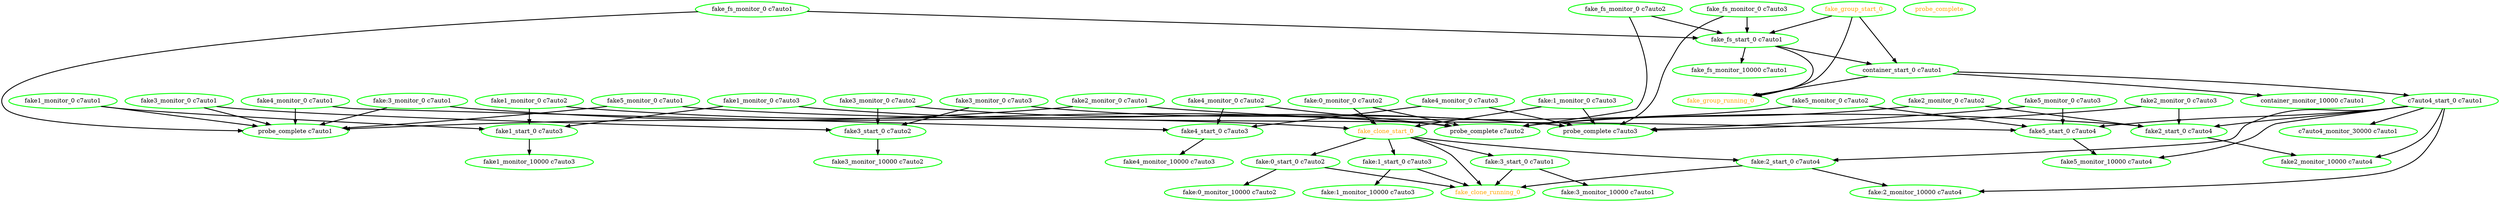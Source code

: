  digraph "g" {
"c7auto4_monitor_30000 c7auto1" [ style=bold color="green" fontcolor="black"]
"c7auto4_start_0 c7auto1" -> "c7auto4_monitor_30000 c7auto1" [ style = bold]
"c7auto4_start_0 c7auto1" -> "fake2_monitor_10000 c7auto4" [ style = bold]
"c7auto4_start_0 c7auto1" -> "fake2_start_0 c7auto4" [ style = bold]
"c7auto4_start_0 c7auto1" -> "fake5_monitor_10000 c7auto4" [ style = bold]
"c7auto4_start_0 c7auto1" -> "fake5_start_0 c7auto4" [ style = bold]
"c7auto4_start_0 c7auto1" -> "fake:2_monitor_10000 c7auto4" [ style = bold]
"c7auto4_start_0 c7auto1" -> "fake:2_start_0 c7auto4" [ style = bold]
"c7auto4_start_0 c7auto1" [ style=bold color="green" fontcolor="black"]
"container_monitor_10000 c7auto1" [ style=bold color="green" fontcolor="black"]
"container_start_0 c7auto1" -> "c7auto4_start_0 c7auto1" [ style = bold]
"container_start_0 c7auto1" -> "container_monitor_10000 c7auto1" [ style = bold]
"container_start_0 c7auto1" -> "fake_group_running_0" [ style = bold]
"container_start_0 c7auto1" [ style=bold color="green" fontcolor="black"]
"fake1_monitor_0 c7auto1" -> "fake1_start_0 c7auto3" [ style = bold]
"fake1_monitor_0 c7auto1" -> "probe_complete c7auto1" [ style = bold]
"fake1_monitor_0 c7auto1" [ style=bold color="green" fontcolor="black"]
"fake1_monitor_0 c7auto2" -> "fake1_start_0 c7auto3" [ style = bold]
"fake1_monitor_0 c7auto2" -> "probe_complete c7auto2" [ style = bold]
"fake1_monitor_0 c7auto2" [ style=bold color="green" fontcolor="black"]
"fake1_monitor_0 c7auto3" -> "fake1_start_0 c7auto3" [ style = bold]
"fake1_monitor_0 c7auto3" -> "probe_complete c7auto3" [ style = bold]
"fake1_monitor_0 c7auto3" [ style=bold color="green" fontcolor="black"]
"fake1_monitor_10000 c7auto3" [ style=bold color="green" fontcolor="black"]
"fake1_start_0 c7auto3" -> "fake1_monitor_10000 c7auto3" [ style = bold]
"fake1_start_0 c7auto3" [ style=bold color="green" fontcolor="black"]
"fake2_monitor_0 c7auto1" -> "fake2_start_0 c7auto4" [ style = bold]
"fake2_monitor_0 c7auto1" -> "probe_complete c7auto1" [ style = bold]
"fake2_monitor_0 c7auto1" [ style=bold color="green" fontcolor="black"]
"fake2_monitor_0 c7auto2" -> "fake2_start_0 c7auto4" [ style = bold]
"fake2_monitor_0 c7auto2" -> "probe_complete c7auto2" [ style = bold]
"fake2_monitor_0 c7auto2" [ style=bold color="green" fontcolor="black"]
"fake2_monitor_0 c7auto3" -> "fake2_start_0 c7auto4" [ style = bold]
"fake2_monitor_0 c7auto3" -> "probe_complete c7auto3" [ style = bold]
"fake2_monitor_0 c7auto3" [ style=bold color="green" fontcolor="black"]
"fake2_monitor_10000 c7auto4" [ style=bold color="green" fontcolor="black"]
"fake2_start_0 c7auto4" -> "fake2_monitor_10000 c7auto4" [ style = bold]
"fake2_start_0 c7auto4" [ style=bold color="green" fontcolor="black"]
"fake3_monitor_0 c7auto1" -> "fake3_start_0 c7auto2" [ style = bold]
"fake3_monitor_0 c7auto1" -> "probe_complete c7auto1" [ style = bold]
"fake3_monitor_0 c7auto1" [ style=bold color="green" fontcolor="black"]
"fake3_monitor_0 c7auto2" -> "fake3_start_0 c7auto2" [ style = bold]
"fake3_monitor_0 c7auto2" -> "probe_complete c7auto2" [ style = bold]
"fake3_monitor_0 c7auto2" [ style=bold color="green" fontcolor="black"]
"fake3_monitor_0 c7auto3" -> "fake3_start_0 c7auto2" [ style = bold]
"fake3_monitor_0 c7auto3" -> "probe_complete c7auto3" [ style = bold]
"fake3_monitor_0 c7auto3" [ style=bold color="green" fontcolor="black"]
"fake3_monitor_10000 c7auto2" [ style=bold color="green" fontcolor="black"]
"fake3_start_0 c7auto2" -> "fake3_monitor_10000 c7auto2" [ style = bold]
"fake3_start_0 c7auto2" [ style=bold color="green" fontcolor="black"]
"fake4_monitor_0 c7auto1" -> "fake4_start_0 c7auto3" [ style = bold]
"fake4_monitor_0 c7auto1" -> "probe_complete c7auto1" [ style = bold]
"fake4_monitor_0 c7auto1" [ style=bold color="green" fontcolor="black"]
"fake4_monitor_0 c7auto2" -> "fake4_start_0 c7auto3" [ style = bold]
"fake4_monitor_0 c7auto2" -> "probe_complete c7auto2" [ style = bold]
"fake4_monitor_0 c7auto2" [ style=bold color="green" fontcolor="black"]
"fake4_monitor_0 c7auto3" -> "fake4_start_0 c7auto3" [ style = bold]
"fake4_monitor_0 c7auto3" -> "probe_complete c7auto3" [ style = bold]
"fake4_monitor_0 c7auto3" [ style=bold color="green" fontcolor="black"]
"fake4_monitor_10000 c7auto3" [ style=bold color="green" fontcolor="black"]
"fake4_start_0 c7auto3" -> "fake4_monitor_10000 c7auto3" [ style = bold]
"fake4_start_0 c7auto3" [ style=bold color="green" fontcolor="black"]
"fake5_monitor_0 c7auto1" -> "fake5_start_0 c7auto4" [ style = bold]
"fake5_monitor_0 c7auto1" -> "probe_complete c7auto1" [ style = bold]
"fake5_monitor_0 c7auto1" [ style=bold color="green" fontcolor="black"]
"fake5_monitor_0 c7auto2" -> "fake5_start_0 c7auto4" [ style = bold]
"fake5_monitor_0 c7auto2" -> "probe_complete c7auto2" [ style = bold]
"fake5_monitor_0 c7auto2" [ style=bold color="green" fontcolor="black"]
"fake5_monitor_0 c7auto3" -> "fake5_start_0 c7auto4" [ style = bold]
"fake5_monitor_0 c7auto3" -> "probe_complete c7auto3" [ style = bold]
"fake5_monitor_0 c7auto3" [ style=bold color="green" fontcolor="black"]
"fake5_monitor_10000 c7auto4" [ style=bold color="green" fontcolor="black"]
"fake5_start_0 c7auto4" -> "fake5_monitor_10000 c7auto4" [ style = bold]
"fake5_start_0 c7auto4" [ style=bold color="green" fontcolor="black"]
"fake:0_monitor_0 c7auto2" -> "fake_clone_start_0" [ style = bold]
"fake:0_monitor_0 c7auto2" -> "probe_complete c7auto2" [ style = bold]
"fake:0_monitor_0 c7auto2" [ style=bold color="green" fontcolor="black"]
"fake:0_monitor_10000 c7auto2" [ style=bold color="green" fontcolor="black"]
"fake:0_start_0 c7auto2" -> "fake:0_monitor_10000 c7auto2" [ style = bold]
"fake:0_start_0 c7auto2" -> "fake_clone_running_0" [ style = bold]
"fake:0_start_0 c7auto2" [ style=bold color="green" fontcolor="black"]
"fake:1_monitor_0 c7auto3" -> "fake_clone_start_0" [ style = bold]
"fake:1_monitor_0 c7auto3" -> "probe_complete c7auto3" [ style = bold]
"fake:1_monitor_0 c7auto3" [ style=bold color="green" fontcolor="black"]
"fake:1_monitor_10000 c7auto3" [ style=bold color="green" fontcolor="black"]
"fake:1_start_0 c7auto3" -> "fake:1_monitor_10000 c7auto3" [ style = bold]
"fake:1_start_0 c7auto3" -> "fake_clone_running_0" [ style = bold]
"fake:1_start_0 c7auto3" [ style=bold color="green" fontcolor="black"]
"fake:2_monitor_10000 c7auto4" [ style=bold color="green" fontcolor="black"]
"fake:2_start_0 c7auto4" -> "fake:2_monitor_10000 c7auto4" [ style = bold]
"fake:2_start_0 c7auto4" -> "fake_clone_running_0" [ style = bold]
"fake:2_start_0 c7auto4" [ style=bold color="green" fontcolor="black"]
"fake:3_monitor_0 c7auto1" -> "fake_clone_start_0" [ style = bold]
"fake:3_monitor_0 c7auto1" -> "probe_complete c7auto1" [ style = bold]
"fake:3_monitor_0 c7auto1" [ style=bold color="green" fontcolor="black"]
"fake:3_monitor_10000 c7auto1" [ style=bold color="green" fontcolor="black"]
"fake:3_start_0 c7auto1" -> "fake:3_monitor_10000 c7auto1" [ style = bold]
"fake:3_start_0 c7auto1" -> "fake_clone_running_0" [ style = bold]
"fake:3_start_0 c7auto1" [ style=bold color="green" fontcolor="black"]
"fake_clone_running_0" [ style=bold color="green" fontcolor="orange"]
"fake_clone_start_0" -> "fake:0_start_0 c7auto2" [ style = bold]
"fake_clone_start_0" -> "fake:1_start_0 c7auto3" [ style = bold]
"fake_clone_start_0" -> "fake:2_start_0 c7auto4" [ style = bold]
"fake_clone_start_0" -> "fake:3_start_0 c7auto1" [ style = bold]
"fake_clone_start_0" -> "fake_clone_running_0" [ style = bold]
"fake_clone_start_0" [ style=bold color="green" fontcolor="orange"]
"fake_fs_monitor_0 c7auto1" -> "fake_fs_start_0 c7auto1" [ style = bold]
"fake_fs_monitor_0 c7auto1" -> "probe_complete c7auto1" [ style = bold]
"fake_fs_monitor_0 c7auto1" [ style=bold color="green" fontcolor="black"]
"fake_fs_monitor_0 c7auto2" -> "fake_fs_start_0 c7auto1" [ style = bold]
"fake_fs_monitor_0 c7auto2" -> "probe_complete c7auto2" [ style = bold]
"fake_fs_monitor_0 c7auto2" [ style=bold color="green" fontcolor="black"]
"fake_fs_monitor_0 c7auto3" -> "fake_fs_start_0 c7auto1" [ style = bold]
"fake_fs_monitor_0 c7auto3" -> "probe_complete c7auto3" [ style = bold]
"fake_fs_monitor_0 c7auto3" [ style=bold color="green" fontcolor="black"]
"fake_fs_monitor_10000 c7auto1" [ style=bold color="green" fontcolor="black"]
"fake_fs_start_0 c7auto1" -> "container_start_0 c7auto1" [ style = bold]
"fake_fs_start_0 c7auto1" -> "fake_fs_monitor_10000 c7auto1" [ style = bold]
"fake_fs_start_0 c7auto1" -> "fake_group_running_0" [ style = bold]
"fake_fs_start_0 c7auto1" [ style=bold color="green" fontcolor="black"]
"fake_group_running_0" [ style=bold color="green" fontcolor="orange"]
"fake_group_start_0" -> "container_start_0 c7auto1" [ style = bold]
"fake_group_start_0" -> "fake_fs_start_0 c7auto1" [ style = bold]
"fake_group_start_0" -> "fake_group_running_0" [ style = bold]
"fake_group_start_0" [ style=bold color="green" fontcolor="orange"]
"probe_complete c7auto1" [ style=bold color="green" fontcolor="black"]
"probe_complete c7auto2" [ style=bold color="green" fontcolor="black"]
"probe_complete c7auto3" [ style=bold color="green" fontcolor="black"]
"probe_complete" [ style=bold color="green" fontcolor="orange"]
}
